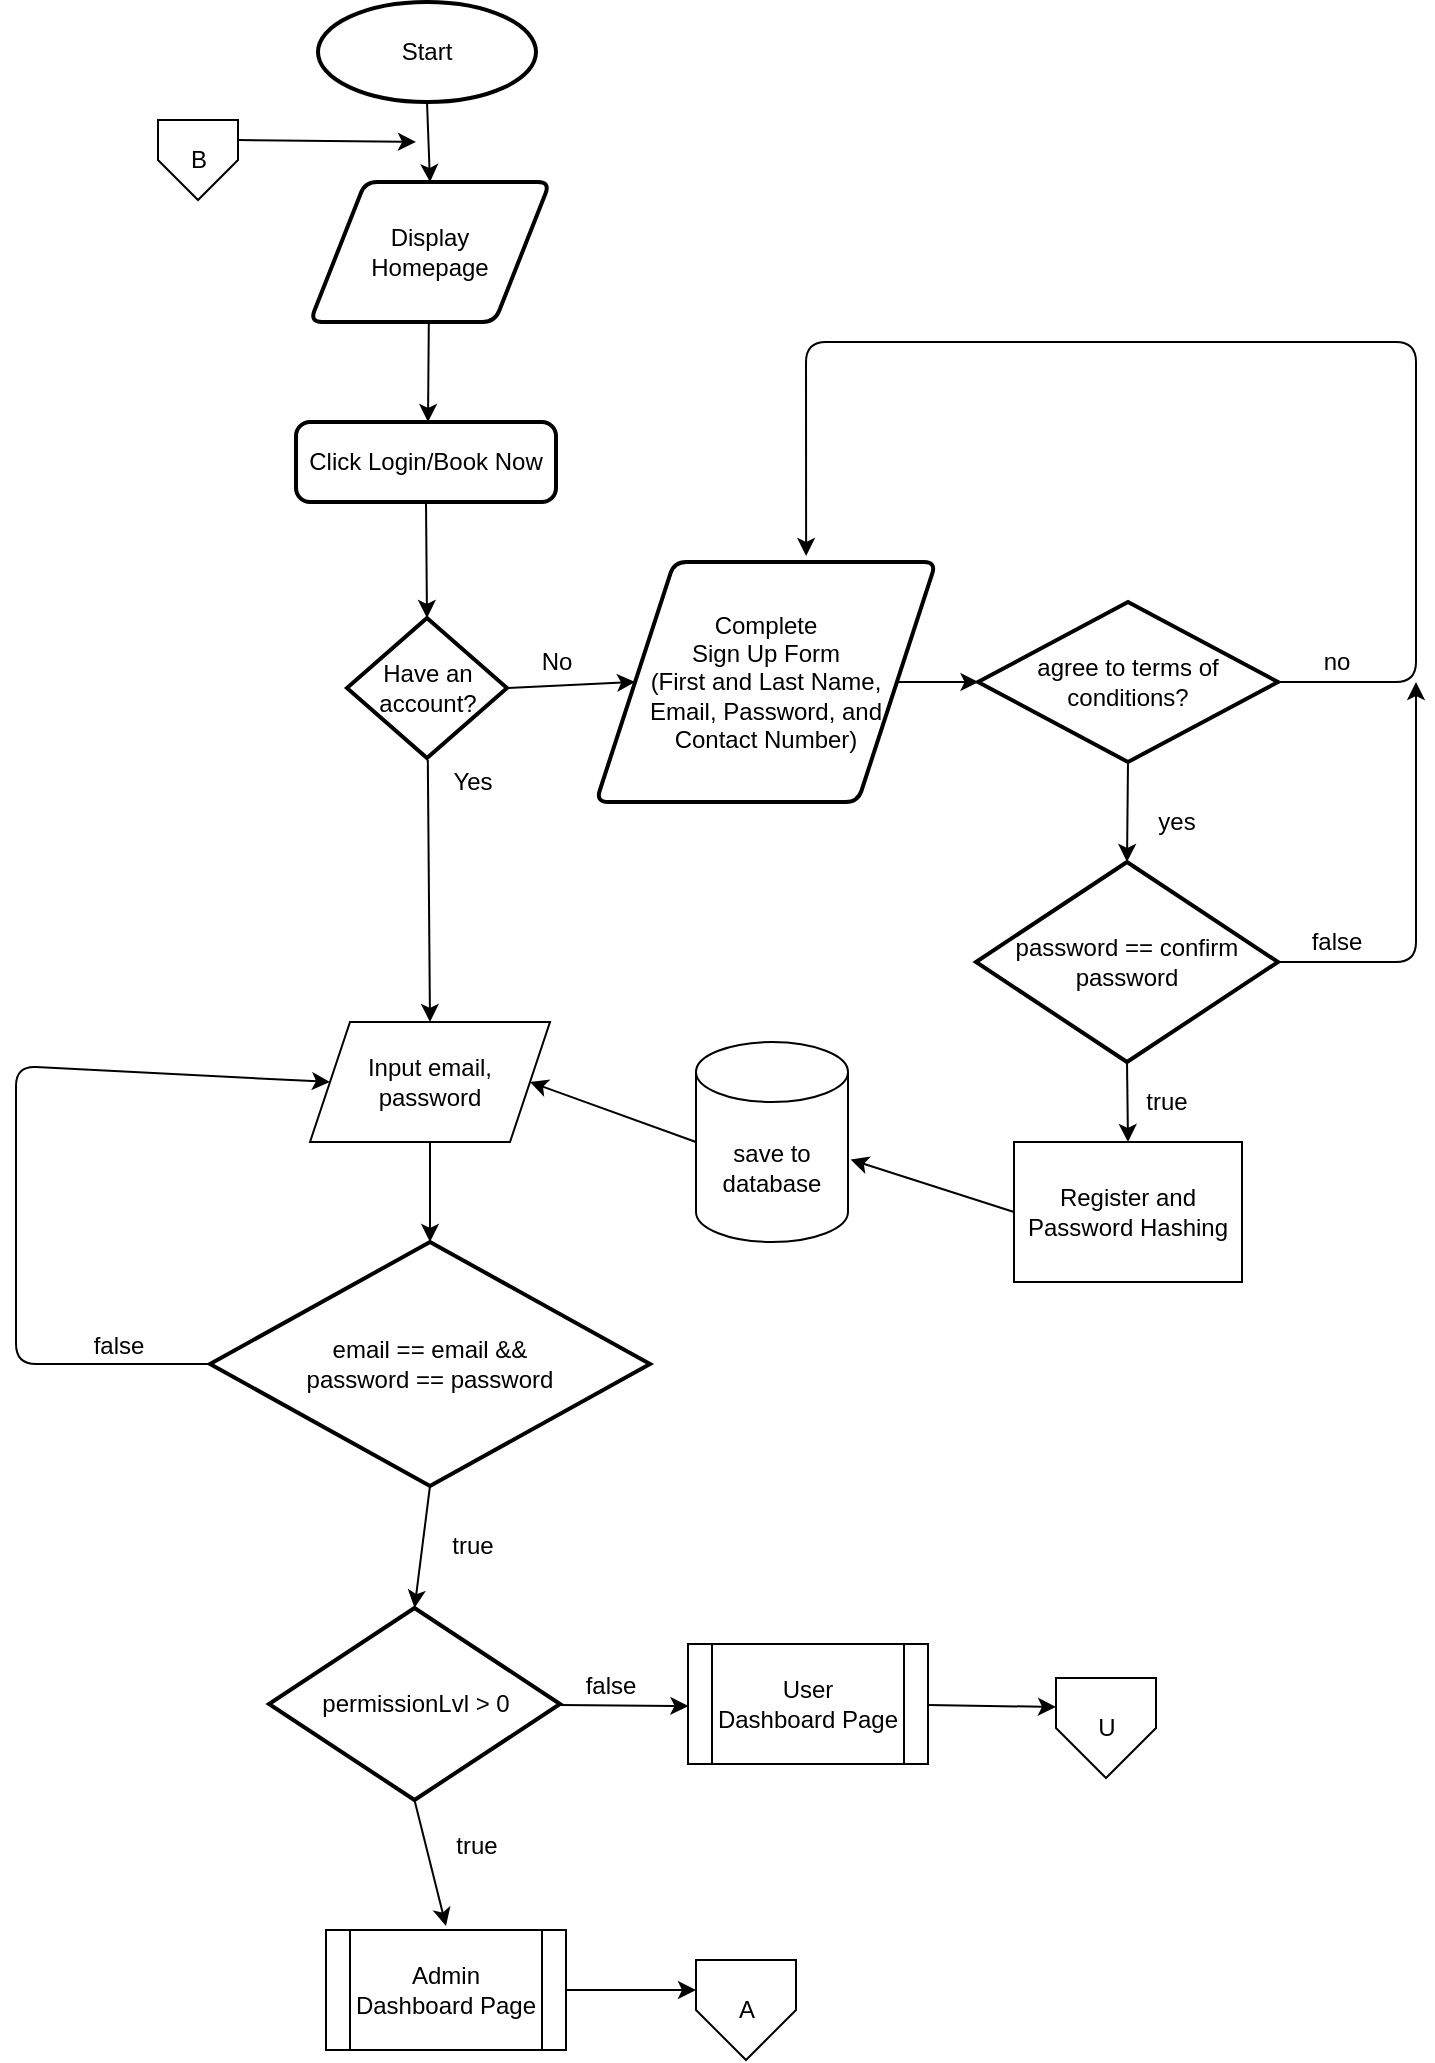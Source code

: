 <mxfile pages="3">
    <diagram id="SfiV4CnlrqohorxfoirV" name="Login and Register">
        <mxGraphModel dx="1444" dy="828" grid="1" gridSize="10" guides="1" tooltips="1" connect="1" arrows="1" fold="1" page="1" pageScale="1" pageWidth="850" pageHeight="1100" math="0" shadow="0">
            <root>
                <mxCell id="0"/>
                <mxCell id="1" parent="0"/>
                <mxCell id="iBtySErlTTQMFbDr3Z2z-1" value="Start" style="strokeWidth=2;html=1;shape=mxgraph.flowchart.start_1;whiteSpace=wrap;" parent="1" vertex="1">
                    <mxGeometry x="241" y="8" width="109" height="50" as="geometry"/>
                </mxCell>
                <mxCell id="iBtySErlTTQMFbDr3Z2z-2" value="Display &lt;br&gt;Homepage" style="shape=parallelogram;html=1;strokeWidth=2;perimeter=parallelogramPerimeter;whiteSpace=wrap;rounded=1;arcSize=12;size=0.23;fontFamily=Helvetica;" parent="1" vertex="1">
                    <mxGeometry x="237" y="98" width="120" height="70" as="geometry"/>
                </mxCell>
                <mxCell id="iBtySErlTTQMFbDr3Z2z-3" value="Click Login/Book Now" style="rounded=1;whiteSpace=wrap;html=1;absoluteArcSize=1;arcSize=14;strokeWidth=2;fontFamily=Helvetica;fontColor=#000000;" parent="1" vertex="1">
                    <mxGeometry x="230" y="218" width="130" height="40" as="geometry"/>
                </mxCell>
                <mxCell id="2" value="" style="edgeStyle=none;html=1;entryX=0.5;entryY=0;entryDx=0;entryDy=0;entryPerimeter=0;exitX=0.5;exitY=1;exitDx=0;exitDy=0;" parent="1" source="iBtySErlTTQMFbDr3Z2z-3" target="iBtySErlTTQMFbDr3Z2z-4" edge="1">
                    <mxGeometry relative="1" as="geometry">
                        <mxPoint x="270" y="298" as="sourcePoint"/>
                    </mxGeometry>
                </mxCell>
                <mxCell id="iBtySErlTTQMFbDr3Z2z-4" value="Have an account?" style="strokeWidth=2;html=1;shape=mxgraph.flowchart.decision;whiteSpace=wrap;fontFamily=Helvetica;fontColor=#000000;" parent="1" vertex="1">
                    <mxGeometry x="255.5" y="316" width="80" height="70" as="geometry"/>
                </mxCell>
                <mxCell id="iBtySErlTTQMFbDr3Z2z-5" value="Complete &lt;br&gt;Sign Up Form&lt;br&gt;(First and Last Name,&lt;br&gt;Email, Password, and&lt;br&gt;Contact Number)" style="shape=parallelogram;html=1;strokeWidth=2;perimeter=parallelogramPerimeter;whiteSpace=wrap;rounded=1;arcSize=12;size=0.23;fontFamily=Helvetica;fontColor=#000000;" parent="1" vertex="1">
                    <mxGeometry x="380" y="288" width="170" height="120" as="geometry"/>
                </mxCell>
                <mxCell id="6" style="edgeStyle=none;html=1;exitX=1;exitY=0.5;exitDx=0;exitDy=0;exitPerimeter=0;entryX=0.618;entryY=-0.025;entryDx=0;entryDy=0;entryPerimeter=0;" parent="1" source="iBtySErlTTQMFbDr3Z2z-7" target="iBtySErlTTQMFbDr3Z2z-5" edge="1">
                    <mxGeometry relative="1" as="geometry">
                        <Array as="points">
                            <mxPoint x="790" y="348"/>
                            <mxPoint x="790" y="178"/>
                            <mxPoint x="485" y="178"/>
                        </Array>
                    </mxGeometry>
                </mxCell>
                <mxCell id="iBtySErlTTQMFbDr3Z2z-7" value="agree to terms of&lt;br&gt;conditions?" style="strokeWidth=2;html=1;shape=mxgraph.flowchart.decision;whiteSpace=wrap;fontFamily=Helvetica;fontColor=#000000;" parent="1" vertex="1">
                    <mxGeometry x="571" y="308" width="150" height="80" as="geometry"/>
                </mxCell>
                <mxCell id="iBtySErlTTQMFbDr3Z2z-10" value="" style="endArrow=classic;html=1;rounded=0;fontFamily=Helvetica;fontColor=#000000;entryX=0.5;entryY=0;entryDx=0;entryDy=0;exitX=0.5;exitY=1;exitDx=0;exitDy=0;exitPerimeter=0;" parent="1" source="iBtySErlTTQMFbDr3Z2z-1" target="iBtySErlTTQMFbDr3Z2z-2" edge="1">
                    <mxGeometry width="50" height="50" relative="1" as="geometry">
                        <mxPoint x="297" y="68" as="sourcePoint"/>
                        <mxPoint x="296.41" y="108" as="targetPoint"/>
                    </mxGeometry>
                </mxCell>
                <mxCell id="iBtySErlTTQMFbDr3Z2z-11" value="" style="endArrow=classic;html=1;rounded=0;fontFamily=Helvetica;fontColor=#000000;" parent="1" edge="1">
                    <mxGeometry width="50" height="50" relative="1" as="geometry">
                        <mxPoint x="296.41" y="168" as="sourcePoint"/>
                        <mxPoint x="296" y="218" as="targetPoint"/>
                    </mxGeometry>
                </mxCell>
                <mxCell id="iBtySErlTTQMFbDr3Z2z-14" value="" style="endArrow=classic;html=1;rounded=0;fontFamily=Helvetica;fontColor=#000000;entryX=0;entryY=0.5;entryDx=0;entryDy=0;" parent="1" target="iBtySErlTTQMFbDr3Z2z-5" edge="1">
                    <mxGeometry width="50" height="50" relative="1" as="geometry">
                        <mxPoint x="336" y="351" as="sourcePoint"/>
                        <mxPoint x="386" y="351" as="targetPoint"/>
                    </mxGeometry>
                </mxCell>
                <mxCell id="iBtySErlTTQMFbDr3Z2z-15" value="" style="endArrow=classic;html=1;rounded=0;fontFamily=Helvetica;fontColor=#000000;entryX=0;entryY=0.5;entryDx=0;entryDy=0;exitX=1;exitY=0.5;exitDx=0;exitDy=0;" parent="1" source="iBtySErlTTQMFbDr3Z2z-5" edge="1">
                    <mxGeometry width="50" height="50" relative="1" as="geometry">
                        <mxPoint x="540" y="348" as="sourcePoint"/>
                        <mxPoint x="571.25" y="348" as="targetPoint"/>
                    </mxGeometry>
                </mxCell>
                <mxCell id="iBtySErlTTQMFbDr3Z2z-17" value="Register and Password Hashing" style="rounded=0;whiteSpace=wrap;html=1;fontFamily=Helvetica;fontColor=#000000;" parent="1" vertex="1">
                    <mxGeometry x="589" y="578" width="114" height="70" as="geometry"/>
                </mxCell>
                <mxCell id="iBtySErlTTQMFbDr3Z2z-18" value="" style="endArrow=classic;html=1;rounded=0;fontFamily=Helvetica;fontColor=#000000;entryX=1.017;entryY=0.588;entryDx=0;entryDy=0;exitX=0;exitY=0.5;exitDx=0;exitDy=0;entryPerimeter=0;" parent="1" target="GvVqPZRoaV-oQDAs33Vj-12" edge="1">
                    <mxGeometry width="50" height="50" relative="1" as="geometry">
                        <mxPoint x="589" y="613" as="sourcePoint"/>
                        <mxPoint x="457" y="520" as="targetPoint"/>
                    </mxGeometry>
                </mxCell>
                <mxCell id="iBtySErlTTQMFbDr3Z2z-19" value="" style="endArrow=classic;html=1;rounded=0;fontFamily=Helvetica;fontColor=#000000;entryX=0.5;entryY=0;entryDx=0;entryDy=0;" parent="1" target="iBtySErlTTQMFbDr3Z2z-20" edge="1">
                    <mxGeometry width="50" height="50" relative="1" as="geometry">
                        <mxPoint x="295.91" y="387" as="sourcePoint"/>
                        <mxPoint x="296" y="428" as="targetPoint"/>
                    </mxGeometry>
                </mxCell>
                <mxCell id="iBtySErlTTQMFbDr3Z2z-20" value="Input email,&lt;br&gt;password" style="shape=parallelogram;perimeter=parallelogramPerimeter;whiteSpace=wrap;html=1;fixedSize=1;fontFamily=Helvetica;fontColor=#000000;" parent="1" vertex="1">
                    <mxGeometry x="237" y="518" width="120" height="60" as="geometry"/>
                </mxCell>
                <mxCell id="peQMiTS521xHTIxMtUgg-1" value="permissionLvl &amp;gt; 0" style="strokeWidth=2;html=1;shape=mxgraph.flowchart.decision;whiteSpace=wrap;" parent="1" vertex="1">
                    <mxGeometry x="216.5" y="811" width="145.5" height="96" as="geometry"/>
                </mxCell>
                <mxCell id="peQMiTS521xHTIxMtUgg-3" value="" style="endArrow=classic;html=1;rounded=0;exitX=0.5;exitY=1;exitDx=0;exitDy=0;entryX=0.5;entryY=0;entryDx=0;entryDy=0;entryPerimeter=0;" parent="1" source="iBtySErlTTQMFbDr3Z2z-20" target="GvVqPZRoaV-oQDAs33Vj-20" edge="1">
                    <mxGeometry width="50" height="50" relative="1" as="geometry">
                        <mxPoint x="273" y="558" as="sourcePoint"/>
                        <mxPoint x="297" y="632" as="targetPoint"/>
                    </mxGeometry>
                </mxCell>
                <mxCell id="peQMiTS521xHTIxMtUgg-4" value="" style="endArrow=classic;html=1;rounded=0;" parent="1" source="peQMiTS521xHTIxMtUgg-1" edge="1">
                    <mxGeometry width="50" height="50" relative="1" as="geometry">
                        <mxPoint x="355.5" y="910" as="sourcePoint"/>
                        <mxPoint x="426.211" y="860" as="targetPoint"/>
                    </mxGeometry>
                </mxCell>
                <mxCell id="peQMiTS521xHTIxMtUgg-5" value="User &lt;br&gt;Dashboard Page" style="shape=process;whiteSpace=wrap;html=1;backgroundOutline=1;" parent="1" vertex="1">
                    <mxGeometry x="426" y="829" width="120" height="60" as="geometry"/>
                </mxCell>
                <mxCell id="peQMiTS521xHTIxMtUgg-6" value="" style="endArrow=classic;html=1;rounded=0;exitX=1;exitY=0.5;exitDx=0;exitDy=0;" parent="1" edge="1">
                    <mxGeometry width="50" height="50" relative="1" as="geometry">
                        <mxPoint x="546" y="859.5" as="sourcePoint"/>
                        <mxPoint x="610" y="860.5" as="targetPoint"/>
                    </mxGeometry>
                </mxCell>
                <mxCell id="peQMiTS521xHTIxMtUgg-7" value="" style="endArrow=classic;html=1;rounded=0;exitX=0.5;exitY=1;exitDx=0;exitDy=0;exitPerimeter=0;" parent="1" source="peQMiTS521xHTIxMtUgg-1" edge="1">
                    <mxGeometry width="50" height="50" relative="1" as="geometry">
                        <mxPoint x="305" y="910" as="sourcePoint"/>
                        <mxPoint x="305" y="970" as="targetPoint"/>
                    </mxGeometry>
                </mxCell>
                <mxCell id="peQMiTS521xHTIxMtUgg-9" value="Admin Dashboard Page" style="shape=process;whiteSpace=wrap;html=1;backgroundOutline=1;" parent="1" vertex="1">
                    <mxGeometry x="245" y="972" width="120" height="60" as="geometry"/>
                </mxCell>
                <object label="U" placeholders="1" id="peQMiTS521xHTIxMtUgg-10">
                    <mxCell style="verticalLabelPosition=middle;verticalAlign=middle;html=1;shape=offPageConnector;rounded=0;size=0.5;gradientColor=none;fillColor=default;labelPosition=center;align=center;" parent="1" vertex="1">
                        <mxGeometry x="610" y="846" width="50" height="50" as="geometry"/>
                    </mxCell>
                </object>
                <mxCell id="W330FHJ1OMJ28xy_m56K-1" value="" style="endArrow=classic;html=1;rounded=0;exitX=1;exitY=0.5;exitDx=0;exitDy=0;" parent="1" source="peQMiTS521xHTIxMtUgg-9" edge="1">
                    <mxGeometry width="50" height="50" relative="1" as="geometry">
                        <mxPoint x="360" y="1020" as="sourcePoint"/>
                        <mxPoint x="430" y="1002" as="targetPoint"/>
                    </mxGeometry>
                </mxCell>
                <mxCell id="W330FHJ1OMJ28xy_m56K-2" value="A" style="verticalLabelPosition=middle;verticalAlign=middle;html=1;shape=offPageConnector;rounded=0;size=0.5;fillColor=default;gradientColor=none;labelPosition=center;align=center;" parent="1" vertex="1">
                    <mxGeometry x="430" y="987" width="50" height="50" as="geometry"/>
                </mxCell>
                <mxCell id="hVSDIWZbo1fkvC-3VpEG-1" value="No" style="text;html=1;align=center;verticalAlign=middle;resizable=0;points=[];autosize=1;strokeColor=none;fillColor=none;" parent="1" vertex="1">
                    <mxGeometry x="340" y="323" width="40" height="30" as="geometry"/>
                </mxCell>
                <mxCell id="hVSDIWZbo1fkvC-3VpEG-2" value="Yes" style="text;html=1;align=center;verticalAlign=middle;resizable=0;points=[];autosize=1;strokeColor=none;fillColor=none;" parent="1" vertex="1">
                    <mxGeometry x="298" y="383" width="40" height="30" as="geometry"/>
                </mxCell>
                <mxCell id="hVSDIWZbo1fkvC-3VpEG-3" value="false" style="text;html=1;align=center;verticalAlign=middle;resizable=0;points=[];autosize=1;strokeColor=none;fillColor=none;" parent="1" vertex="1">
                    <mxGeometry x="367" y="840" width="40" height="20" as="geometry"/>
                </mxCell>
                <mxCell id="hVSDIWZbo1fkvC-3VpEG-4" value="true" style="text;html=1;align=center;verticalAlign=middle;resizable=0;points=[];autosize=1;strokeColor=none;fillColor=none;" parent="1" vertex="1">
                    <mxGeometry x="300" y="920" width="40" height="20" as="geometry"/>
                </mxCell>
                <mxCell id="FQ2Pf2vekcnxrRW5ba-h-1" value="B" style="verticalLabelPosition=middle;verticalAlign=middle;html=1;shape=offPageConnector;rounded=0;size=0.5;labelPosition=center;align=center;" parent="1" vertex="1">
                    <mxGeometry x="161" y="67" width="40" height="40" as="geometry"/>
                </mxCell>
                <mxCell id="FQ2Pf2vekcnxrRW5ba-h-2" value="" style="endArrow=classic;html=1;rounded=0;exitX=1;exitY=0.25;exitDx=0;exitDy=0;" parent="1" source="FQ2Pf2vekcnxrRW5ba-h-1" edge="1">
                    <mxGeometry width="50" height="50" relative="1" as="geometry">
                        <mxPoint x="210" y="118" as="sourcePoint"/>
                        <mxPoint x="290" y="78" as="targetPoint"/>
                    </mxGeometry>
                </mxCell>
                <mxCell id="3" value="yes" style="text;html=1;align=center;verticalAlign=middle;resizable=0;points=[];autosize=1;strokeColor=none;fillColor=none;" parent="1" vertex="1">
                    <mxGeometry x="655" y="408" width="30" height="20" as="geometry"/>
                </mxCell>
                <mxCell id="4" value="no" style="text;html=1;align=center;verticalAlign=middle;resizable=0;points=[];autosize=1;strokeColor=none;fillColor=none;" parent="1" vertex="1">
                    <mxGeometry x="735" y="328" width="30" height="20" as="geometry"/>
                </mxCell>
                <mxCell id="8" value="password == confirm password" style="strokeWidth=2;html=1;shape=mxgraph.flowchart.decision;whiteSpace=wrap;fontFamily=Helvetica;fontColor=#000000;" parent="1" vertex="1">
                    <mxGeometry x="570" y="438" width="151" height="100" as="geometry"/>
                </mxCell>
                <mxCell id="10" value="" style="edgeStyle=none;html=1;entryX=0.5;entryY=0;entryDx=0;entryDy=0;entryPerimeter=0;exitX=0.5;exitY=1;exitDx=0;exitDy=0;exitPerimeter=0;" parent="1" source="iBtySErlTTQMFbDr3Z2z-7" target="8" edge="1">
                    <mxGeometry relative="1" as="geometry">
                        <mxPoint x="720" y="383" as="sourcePoint"/>
                        <mxPoint x="720.5" y="441" as="targetPoint"/>
                    </mxGeometry>
                </mxCell>
                <mxCell id="11" value="" style="edgeStyle=none;html=1;exitX=1;exitY=0.5;exitDx=0;exitDy=0;exitPerimeter=0;" parent="1" source="8" edge="1">
                    <mxGeometry relative="1" as="geometry">
                        <mxPoint x="789" y="459" as="sourcePoint"/>
                        <mxPoint x="790" y="348" as="targetPoint"/>
                        <Array as="points">
                            <mxPoint x="790" y="488"/>
                        </Array>
                    </mxGeometry>
                </mxCell>
                <mxCell id="12" value="false" style="text;html=1;align=center;verticalAlign=middle;resizable=0;points=[];autosize=1;strokeColor=none;fillColor=none;" parent="1" vertex="1">
                    <mxGeometry x="730" y="468" width="40" height="20" as="geometry"/>
                </mxCell>
                <mxCell id="GvVqPZRoaV-oQDAs33Vj-12" value="save to&lt;br&gt;database" style="shape=cylinder3;whiteSpace=wrap;html=1;boundedLbl=1;backgroundOutline=1;size=15;" parent="1" vertex="1">
                    <mxGeometry x="430" y="528" width="76" height="100" as="geometry"/>
                </mxCell>
                <mxCell id="GvVqPZRoaV-oQDAs33Vj-15" value="" style="endArrow=classic;html=1;rounded=0;fontFamily=Helvetica;fontColor=#000000;entryX=1;entryY=0.5;entryDx=0;entryDy=0;exitX=0;exitY=0.5;exitDx=0;exitDy=0;exitPerimeter=0;" parent="1" source="GvVqPZRoaV-oQDAs33Vj-12" target="iBtySErlTTQMFbDr3Z2z-20" edge="1">
                    <mxGeometry width="50" height="50" relative="1" as="geometry">
                        <mxPoint x="433" y="598" as="sourcePoint"/>
                        <mxPoint x="350" y="598" as="targetPoint"/>
                    </mxGeometry>
                </mxCell>
                <mxCell id="GvVqPZRoaV-oQDAs33Vj-17" value="" style="endArrow=classic;html=1;rounded=0;fontFamily=Helvetica;fontColor=#000000;entryX=0.5;entryY=0;entryDx=0;entryDy=0;exitX=0.5;exitY=1;exitDx=0;exitDy=0;exitPerimeter=0;" parent="1" source="8" edge="1">
                    <mxGeometry width="50" height="50" relative="1" as="geometry">
                        <mxPoint x="790.85" y="578" as="sourcePoint"/>
                        <mxPoint x="646" y="578" as="targetPoint"/>
                    </mxGeometry>
                </mxCell>
                <mxCell id="GvVqPZRoaV-oQDAs33Vj-19" value="true" style="text;html=1;align=center;verticalAlign=middle;resizable=0;points=[];autosize=1;strokeColor=none;fillColor=none;" parent="1" vertex="1">
                    <mxGeometry x="645" y="548" width="40" height="20" as="geometry"/>
                </mxCell>
                <mxCell id="GvVqPZRoaV-oQDAs33Vj-22" style="edgeStyle=none;html=1;exitX=0;exitY=0.5;exitDx=0;exitDy=0;exitPerimeter=0;entryX=0;entryY=0.5;entryDx=0;entryDy=0;" parent="1" source="GvVqPZRoaV-oQDAs33Vj-20" target="iBtySErlTTQMFbDr3Z2z-20" edge="1">
                    <mxGeometry relative="1" as="geometry">
                        <Array as="points">
                            <mxPoint x="90" y="689"/>
                            <mxPoint x="90" y="540"/>
                        </Array>
                    </mxGeometry>
                </mxCell>
                <mxCell id="GvVqPZRoaV-oQDAs33Vj-23" style="edgeStyle=none;html=1;exitX=0.5;exitY=1;exitDx=0;exitDy=0;exitPerimeter=0;entryX=0.5;entryY=0;entryDx=0;entryDy=0;entryPerimeter=0;" parent="1" source="GvVqPZRoaV-oQDAs33Vj-20" target="peQMiTS521xHTIxMtUgg-1" edge="1">
                    <mxGeometry relative="1" as="geometry"/>
                </mxCell>
                <mxCell id="GvVqPZRoaV-oQDAs33Vj-20" value="email == email &amp;amp;&amp;amp;&lt;br&gt;password == password" style="strokeWidth=2;html=1;shape=mxgraph.flowchart.decision;whiteSpace=wrap;" parent="1" vertex="1">
                    <mxGeometry x="187" y="628" width="220" height="122" as="geometry"/>
                </mxCell>
                <mxCell id="GvVqPZRoaV-oQDAs33Vj-24" value="true" style="text;html=1;align=center;verticalAlign=middle;resizable=0;points=[];autosize=1;strokeColor=none;fillColor=none;" parent="1" vertex="1">
                    <mxGeometry x="298" y="770" width="40" height="20" as="geometry"/>
                </mxCell>
                <mxCell id="GvVqPZRoaV-oQDAs33Vj-25" value="false" style="text;html=1;align=center;verticalAlign=middle;resizable=0;points=[];autosize=1;strokeColor=none;fillColor=none;" parent="1" vertex="1">
                    <mxGeometry x="121" y="670" width="40" height="20" as="geometry"/>
                </mxCell>
            </root>
        </mxGraphModel>
    </diagram>
    <diagram id="PATOt2NpalWjL8sxbQlI" name="Admin Dashboard Page">
        <mxGraphModel dx="1444" dy="828" grid="1" gridSize="10" guides="1" tooltips="1" connect="1" arrows="1" fold="1" page="1" pageScale="1" pageWidth="850" pageHeight="1100" math="0" shadow="0">
            <root>
                <mxCell id="0"/>
                <mxCell id="1" parent="0"/>
                <mxCell id="jpLYMqorTwj3Xo9QXSz4-1" value="A" style="verticalLabelPosition=middle;verticalAlign=middle;html=1;shape=offPageConnector;rounded=0;size=0.5;fillColor=default;gradientColor=none;labelPosition=center;align=center;" parent="1" vertex="1">
                    <mxGeometry x="370" width="60" height="60" as="geometry"/>
                </mxCell>
                <mxCell id="jpLYMqorTwj3Xo9QXSz4-2" value="" style="endArrow=classic;html=1;rounded=0;exitX=0.5;exitY=1;exitDx=0;exitDy=0;" parent="1" source="jpLYMqorTwj3Xo9QXSz4-1" edge="1">
                    <mxGeometry width="50" height="50" relative="1" as="geometry">
                        <mxPoint x="380" y="110" as="sourcePoint"/>
                        <mxPoint x="400" y="110" as="targetPoint"/>
                    </mxGeometry>
                </mxCell>
                <mxCell id="jpLYMqorTwj3Xo9QXSz4-3" value="Pending&lt;br&gt;Request" style="strokeWidth=2;html=1;shape=mxgraph.flowchart.decision;whiteSpace=wrap;fillColor=default;gradientColor=none;" parent="1" vertex="1">
                    <mxGeometry x="350" y="350" width="100" height="100" as="geometry"/>
                </mxCell>
                <mxCell id="jpLYMqorTwj3Xo9QXSz4-4" value="Past Records" style="strokeWidth=2;html=1;shape=mxgraph.flowchart.decision;whiteSpace=wrap;fillColor=default;gradientColor=none;" parent="1" vertex="1">
                    <mxGeometry x="350" y="490" width="100" height="100" as="geometry"/>
                </mxCell>
                <mxCell id="jpLYMqorTwj3Xo9QXSz4-5" value="Employees" style="strokeWidth=2;html=1;shape=mxgraph.flowchart.decision;whiteSpace=wrap;fillColor=default;gradientColor=none;" parent="1" vertex="1">
                    <mxGeometry x="350" y="650" width="100" height="100" as="geometry"/>
                </mxCell>
                <mxCell id="dMYHdSrpRIsKpAmckTXs-6" style="edgeStyle=orthogonalEdgeStyle;rounded=0;orthogonalLoop=1;jettySize=auto;html=1;exitX=1;exitY=0.5;exitDx=0;exitDy=0;exitPerimeter=0;" parent="1" source="jpLYMqorTwj3Xo9QXSz4-6" edge="1">
                    <mxGeometry relative="1" as="geometry">
                        <mxPoint x="530" y="850" as="targetPoint"/>
                    </mxGeometry>
                </mxCell>
                <mxCell id="jpLYMqorTwj3Xo9QXSz4-6" value="Account Settings" style="strokeWidth=2;html=1;shape=mxgraph.flowchart.decision;whiteSpace=wrap;fillColor=default;gradientColor=none;" parent="1" vertex="1">
                    <mxGeometry x="350" y="800" width="100" height="100" as="geometry"/>
                </mxCell>
                <mxCell id="KcViXn8pI62xRuZ0YtoB-1" value="" style="endArrow=classic;html=1;rounded=0;entryX=0.5;entryY=0;entryDx=0;entryDy=0;entryPerimeter=0;exitX=0.5;exitY=1;exitDx=0;exitDy=0;exitPerimeter=0;" parent="1" source="jpLYMqorTwj3Xo9QXSz4-4" target="jpLYMqorTwj3Xo9QXSz4-5" edge="1">
                    <mxGeometry width="50" height="50" relative="1" as="geometry">
                        <mxPoint x="400" y="600" as="sourcePoint"/>
                        <mxPoint x="450" y="550" as="targetPoint"/>
                    </mxGeometry>
                </mxCell>
                <mxCell id="KcViXn8pI62xRuZ0YtoB-2" value="" style="endArrow=classic;html=1;rounded=0;" parent="1" target="jpLYMqorTwj3Xo9QXSz4-4" edge="1">
                    <mxGeometry width="50" height="50" relative="1" as="geometry">
                        <mxPoint x="400" y="450" as="sourcePoint"/>
                        <mxPoint x="400" y="490" as="targetPoint"/>
                    </mxGeometry>
                </mxCell>
                <mxCell id="KcViXn8pI62xRuZ0YtoB-3" value="" style="endArrow=classic;html=1;rounded=0;entryX=0.5;entryY=0;entryDx=0;entryDy=0;entryPerimeter=0;exitX=0.5;exitY=1;exitDx=0;exitDy=0;exitPerimeter=0;" parent="1" source="jpLYMqorTwj3Xo9QXSz4-5" edge="1">
                    <mxGeometry width="50" height="50" relative="1" as="geometry">
                        <mxPoint x="400" y="744" as="sourcePoint"/>
                        <mxPoint x="400" y="804" as="targetPoint"/>
                    </mxGeometry>
                </mxCell>
                <mxCell id="dMYHdSrpRIsKpAmckTXs-1" value="B" style="verticalLabelPosition=middle;verticalAlign=middle;html=1;shape=offPageConnector;rounded=0;size=0.5;labelPosition=center;align=center;" parent="1" vertex="1">
                    <mxGeometry x="532" y="940" width="40" height="40" as="geometry"/>
                </mxCell>
                <mxCell id="dMYHdSrpRIsKpAmckTXs-3" value="" style="endArrow=classic;html=1;rounded=0;entryX=0;entryY=0.5;entryDx=0;entryDy=0;exitX=1;exitY=0.5;exitDx=0;exitDy=0;" parent="1" target="dMYHdSrpRIsKpAmckTXs-1" edge="1">
                    <mxGeometry width="50" height="50" relative="1" as="geometry">
                        <mxPoint x="460" y="960" as="sourcePoint"/>
                        <mxPoint x="520" y="930" as="targetPoint"/>
                    </mxGeometry>
                </mxCell>
                <mxCell id="dMYHdSrpRIsKpAmckTXs-4" value="" style="endArrow=classic;html=1;rounded=0;" parent="1" edge="1">
                    <mxGeometry width="50" height="50" relative="1" as="geometry">
                        <mxPoint x="400" y="900" as="sourcePoint"/>
                        <mxPoint x="400" y="930" as="targetPoint"/>
                    </mxGeometry>
                </mxCell>
                <mxCell id="dMYHdSrpRIsKpAmckTXs-9" value="Log out" style="rounded=0;whiteSpace=wrap;html=1;" parent="1" vertex="1">
                    <mxGeometry x="340" y="930" width="120" height="60" as="geometry"/>
                </mxCell>
                <mxCell id="dMYHdSrpRIsKpAmckTXs-12" style="edgeStyle=orthogonalEdgeStyle;rounded=0;orthogonalLoop=1;jettySize=auto;html=1;exitX=1;exitY=0.5;exitDx=0;exitDy=0;" parent="1" source="dMYHdSrpRIsKpAmckTXs-10" edge="1">
                    <mxGeometry relative="1" as="geometry">
                        <mxPoint x="680" y="850" as="targetPoint"/>
                    </mxGeometry>
                </mxCell>
                <mxCell id="dMYHdSrpRIsKpAmckTXs-10" value="Account setting Page" style="verticalLabelPosition=middle;verticalAlign=middle;html=1;shape=process;whiteSpace=wrap;rounded=1;size=0.14;arcSize=6;labelPosition=center;align=center;" parent="1" vertex="1">
                    <mxGeometry x="530" y="820" width="100" height="60" as="geometry"/>
                </mxCell>
                <mxCell id="dMYHdSrpRIsKpAmckTXs-13" value="D" style="verticalLabelPosition=middle;verticalAlign=middle;html=1;shape=offPageConnector;rounded=0;size=0.5;labelPosition=center;align=center;" parent="1" vertex="1">
                    <mxGeometry x="680" y="835" width="40" height="40" as="geometry"/>
                </mxCell>
                <mxCell id="dMYHdSrpRIsKpAmckTXs-14" style="edgeStyle=orthogonalEdgeStyle;rounded=0;orthogonalLoop=1;jettySize=auto;html=1;exitX=1;exitY=0.5;exitDx=0;exitDy=0;exitPerimeter=0;" parent="1" edge="1">
                    <mxGeometry relative="1" as="geometry">
                        <mxPoint x="450" y="700" as="sourcePoint"/>
                        <mxPoint x="530" y="700" as="targetPoint"/>
                    </mxGeometry>
                </mxCell>
                <mxCell id="dMYHdSrpRIsKpAmckTXs-15" value="Employee&lt;br&gt;Page" style="verticalLabelPosition=middle;verticalAlign=middle;html=1;shape=process;whiteSpace=wrap;rounded=1;size=0.14;arcSize=6;labelPosition=center;align=center;" parent="1" vertex="1">
                    <mxGeometry x="530" y="671" width="100" height="60" as="geometry"/>
                </mxCell>
                <mxCell id="dMYHdSrpRIsKpAmckTXs-16" style="edgeStyle=orthogonalEdgeStyle;rounded=0;orthogonalLoop=1;jettySize=auto;html=1;exitX=1;exitY=0.5;exitDx=0;exitDy=0;" parent="1" edge="1">
                    <mxGeometry relative="1" as="geometry">
                        <mxPoint x="628" y="700" as="sourcePoint"/>
                        <mxPoint x="678" y="700" as="targetPoint"/>
                        <Array as="points">
                            <mxPoint x="659" y="700"/>
                            <mxPoint x="659" y="700"/>
                        </Array>
                    </mxGeometry>
                </mxCell>
                <mxCell id="dMYHdSrpRIsKpAmckTXs-17" value="E" style="verticalLabelPosition=middle;verticalAlign=middle;html=1;shape=offPageConnector;rounded=0;size=0.5;labelPosition=center;align=center;" parent="1" vertex="1">
                    <mxGeometry x="677" y="686" width="40" height="40" as="geometry"/>
                </mxCell>
                <mxCell id="IVhjDoEbGitOr0xGiq_j-1" style="edgeStyle=orthogonalEdgeStyle;rounded=0;orthogonalLoop=1;jettySize=auto;html=1;exitX=1;exitY=0.5;exitDx=0;exitDy=0;exitPerimeter=0;" parent="1" edge="1">
                    <mxGeometry relative="1" as="geometry">
                        <mxPoint x="448" y="540" as="sourcePoint"/>
                        <mxPoint x="528" y="540" as="targetPoint"/>
                    </mxGeometry>
                </mxCell>
                <mxCell id="IVhjDoEbGitOr0xGiq_j-2" value="" style="endArrow=classic;html=1;rounded=0;exitX=1;exitY=0.5;exitDx=0;exitDy=0;exitPerimeter=0;" parent="1" source="jpLYMqorTwj3Xo9QXSz4-3" edge="1">
                    <mxGeometry width="50" height="50" relative="1" as="geometry">
                        <mxPoint x="460" y="430" as="sourcePoint"/>
                        <mxPoint x="530" y="400" as="targetPoint"/>
                    </mxGeometry>
                </mxCell>
                <mxCell id="IVhjDoEbGitOr0xGiq_j-12" style="edgeStyle=orthogonalEdgeStyle;rounded=0;orthogonalLoop=1;jettySize=auto;html=1;exitX=1;exitY=0.5;exitDx=0;exitDy=0;entryX=0;entryY=0.5;entryDx=0;entryDy=0;" parent="1" source="IVhjDoEbGitOr0xGiq_j-3" target="IVhjDoEbGitOr0xGiq_j-11" edge="1">
                    <mxGeometry relative="1" as="geometry"/>
                </mxCell>
                <mxCell id="IVhjDoEbGitOr0xGiq_j-3" value="Pending Request&lt;br&gt;Page" style="verticalLabelPosition=middle;verticalAlign=middle;html=1;shape=process;whiteSpace=wrap;rounded=1;size=0.14;arcSize=6;labelPosition=center;align=center;" parent="1" vertex="1">
                    <mxGeometry x="532" y="370" width="100" height="60" as="geometry"/>
                </mxCell>
                <mxCell id="IVhjDoEbGitOr0xGiq_j-7" style="edgeStyle=orthogonalEdgeStyle;rounded=0;orthogonalLoop=1;jettySize=auto;html=1;exitX=1;exitY=0.5;exitDx=0;exitDy=0;entryX=0;entryY=0.5;entryDx=0;entryDy=0;" parent="1" source="IVhjDoEbGitOr0xGiq_j-4" target="oHv-e_S0JWtIkmuoZP9c-7" edge="1">
                    <mxGeometry relative="1" as="geometry">
                        <mxPoint x="683" y="539.5" as="targetPoint"/>
                    </mxGeometry>
                </mxCell>
                <mxCell id="IVhjDoEbGitOr0xGiq_j-4" value="Display Record&lt;br&gt;Page" style="shape=parallelogram;html=1;strokeWidth=2;perimeter=parallelogramPerimeter;whiteSpace=wrap;rounded=1;arcSize=12;size=0.23;" parent="1" vertex="1">
                    <mxGeometry x="520" y="510" width="120" height="60" as="geometry"/>
                </mxCell>
                <mxCell id="IVhjDoEbGitOr0xGiq_j-10" style="edgeStyle=orthogonalEdgeStyle;rounded=0;orthogonalLoop=1;jettySize=auto;html=1;" parent="1" source="IVhjDoEbGitOr0xGiq_j-8" edge="1">
                    <mxGeometry relative="1" as="geometry">
                        <mxPoint x="400" y="75" as="targetPoint"/>
                    </mxGeometry>
                </mxCell>
                <mxCell id="IVhjDoEbGitOr0xGiq_j-8" value="1" style="ellipse;whiteSpace=wrap;html=1;aspect=fixed;" parent="1" vertex="1">
                    <mxGeometry x="310" y="60" width="30" height="30" as="geometry"/>
                </mxCell>
                <mxCell id="IVhjDoEbGitOr0xGiq_j-11" value="F" style="verticalLabelPosition=middle;verticalAlign=middle;html=1;shape=offPageConnector;rounded=0;size=0.5;labelPosition=center;align=center;" parent="1" vertex="1">
                    <mxGeometry x="676" y="380" width="40" height="40" as="geometry"/>
                </mxCell>
                <mxCell id="Aeo01UrhDbObiTjcWNry-3" style="edgeStyle=none;html=1;exitX=0.5;exitY=1;exitDx=0;exitDy=0;entryX=0.5;entryY=0;entryDx=0;entryDy=0;entryPerimeter=0;" parent="1" source="Aeo01UrhDbObiTjcWNry-1" target="Aeo01UrhDbObiTjcWNry-2" edge="1">
                    <mxGeometry relative="1" as="geometry"/>
                </mxCell>
                <mxCell id="Aeo01UrhDbObiTjcWNry-1" value="Display &lt;br&gt;Dashboard Page" style="shape=parallelogram;html=1;strokeWidth=2;perimeter=parallelogramPerimeter;whiteSpace=wrap;rounded=1;arcSize=12;size=0.23;" parent="1" vertex="1">
                    <mxGeometry x="320" y="110" width="150" height="60" as="geometry"/>
                </mxCell>
                <mxCell id="Aeo01UrhDbObiTjcWNry-4" style="edgeStyle=none;html=1;exitX=0.5;exitY=1;exitDx=0;exitDy=0;exitPerimeter=0;entryX=0.5;entryY=0;entryDx=0;entryDy=0;entryPerimeter=0;" parent="1" source="Aeo01UrhDbObiTjcWNry-2" target="jpLYMqorTwj3Xo9QXSz4-3" edge="1">
                    <mxGeometry relative="1" as="geometry"/>
                </mxCell>
                <mxCell id="oHv-e_S0JWtIkmuoZP9c-6" style="edgeStyle=none;html=1;exitX=1;exitY=0.5;exitDx=0;exitDy=0;exitPerimeter=0;entryX=0;entryY=0.5;entryDx=0;entryDy=0;" parent="1" source="Aeo01UrhDbObiTjcWNry-2" target="oHv-e_S0JWtIkmuoZP9c-5" edge="1">
                    <mxGeometry relative="1" as="geometry"/>
                </mxCell>
                <mxCell id="Aeo01UrhDbObiTjcWNry-2" value="Complete Request" style="strokeWidth=2;html=1;shape=mxgraph.flowchart.decision;whiteSpace=wrap;fillColor=default;gradientColor=none;" parent="1" vertex="1">
                    <mxGeometry x="350" y="210" width="100" height="100" as="geometry"/>
                </mxCell>
                <mxCell id="oHv-e_S0JWtIkmuoZP9c-1" style="edgeStyle=orthogonalEdgeStyle;rounded=0;orthogonalLoop=1;jettySize=auto;html=1;exitX=1;exitY=0.5;exitDx=0;exitDy=0;exitPerimeter=0;entryX=0;entryY=0.5;entryDx=0;entryDy=0;entryPerimeter=0;" parent="1" source="oHv-e_S0JWtIkmuoZP9c-2" target="oHv-e_S0JWtIkmuoZP9c-3" edge="1">
                    <mxGeometry relative="1" as="geometry">
                        <mxPoint x="708" y="260" as="targetPoint"/>
                    </mxGeometry>
                </mxCell>
                <mxCell id="oHv-e_S0JWtIkmuoZP9c-2" value="update&lt;br&gt;database" style="strokeWidth=2;html=1;shape=mxgraph.flowchart.database;whiteSpace=wrap;" parent="1" vertex="1">
                    <mxGeometry x="660" y="215" width="60" height="90" as="geometry"/>
                </mxCell>
                <mxCell id="oHv-e_S0JWtIkmuoZP9c-3" value="2" style="verticalLabelPosition=middle;verticalAlign=middle;html=1;shape=mxgraph.flowchart.on-page_reference;labelPosition=center;align=center;" parent="1" vertex="1">
                    <mxGeometry x="790" y="240" width="40" height="40" as="geometry"/>
                </mxCell>
                <mxCell id="oHv-e_S0JWtIkmuoZP9c-4" style="edgeStyle=none;html=1;exitX=1;exitY=0.5;exitDx=0;exitDy=0;entryX=0;entryY=0.5;entryDx=0;entryDy=0;entryPerimeter=0;" parent="1" source="oHv-e_S0JWtIkmuoZP9c-5" target="oHv-e_S0JWtIkmuoZP9c-2" edge="1">
                    <mxGeometry relative="1" as="geometry"/>
                </mxCell>
                <mxCell id="oHv-e_S0JWtIkmuoZP9c-5" value="change record state to &quot;completed&quot;" style="rounded=0;whiteSpace=wrap;html=1;" parent="1" vertex="1">
                    <mxGeometry x="470" y="230" width="120" height="60" as="geometry"/>
                </mxCell>
                <mxCell id="oHv-e_S0JWtIkmuoZP9c-7" value="G" style="verticalLabelPosition=middle;verticalAlign=middle;html=1;shape=offPageConnector;rounded=0;size=0.5;labelPosition=center;align=center;" parent="1" vertex="1">
                    <mxGeometry x="690" y="520" width="40" height="40" as="geometry"/>
                </mxCell>
            </root>
        </mxGraphModel>
    </diagram>
    <diagram id="nuF64LQl8dLwLQU1C0Lr" name="Pending Request Page">
        <mxGraphModel dx="1444" dy="828" grid="1" gridSize="10" guides="1" tooltips="1" connect="1" arrows="1" fold="1" page="1" pageScale="1" pageWidth="850" pageHeight="1100" math="0" shadow="0">
            <root>
                <mxCell id="0"/>
                <mxCell id="1" parent="0"/>
                <mxCell id="pT2kp30l-PIV49xx3qqD-7" style="edgeStyle=orthogonalEdgeStyle;rounded=0;orthogonalLoop=1;jettySize=auto;html=1;exitX=0.5;exitY=1;exitDx=0;exitDy=0;entryX=0.5;entryY=0;entryDx=0;entryDy=0;" parent="1" source="Qg0Qeuda3BK_zyeumED9-1" target="pT2kp30l-PIV49xx3qqD-4" edge="1">
                    <mxGeometry relative="1" as="geometry"/>
                </mxCell>
                <mxCell id="Qg0Qeuda3BK_zyeumED9-1" value="F" style="verticalLabelPosition=middle;verticalAlign=middle;html=1;shape=offPageConnector;rounded=0;size=0.5;labelPosition=center;align=center;" parent="1" vertex="1">
                    <mxGeometry x="290" y="20" width="50" height="40" as="geometry"/>
                </mxCell>
                <mxCell id="Qg0Qeuda3BK_zyeumED9-6" style="edgeStyle=orthogonalEdgeStyle;rounded=0;orthogonalLoop=1;jettySize=auto;html=1;exitX=0.5;exitY=1;exitDx=0;exitDy=0;" parent="1" source="Qg0Qeuda3BK_zyeumED9-4" target="Qg0Qeuda3BK_zyeumED9-5" edge="1">
                    <mxGeometry relative="1" as="geometry"/>
                </mxCell>
                <mxCell id="ajfPHd0pEiGB3pnDlfDT-5" style="edgeStyle=orthogonalEdgeStyle;rounded=0;orthogonalLoop=1;jettySize=auto;html=1;exitX=1;exitY=0.5;exitDx=0;exitDy=0;entryX=0;entryY=0.5;entryDx=0;entryDy=0;" parent="1" source="Qg0Qeuda3BK_zyeumED9-4" target="Z84J1Qe731GaNzYtRerz-1" edge="1">
                    <mxGeometry relative="1" as="geometry">
                        <mxPoint x="408" y="243" as="targetPoint"/>
                    </mxGeometry>
                </mxCell>
                <mxCell id="Qg0Qeuda3BK_zyeumED9-4" value="Accept?" style="rhombus;whiteSpace=wrap;html=1;" parent="1" vertex="1">
                    <mxGeometry x="273" y="203" width="80" height="80" as="geometry"/>
                </mxCell>
                <mxCell id="Qg0Qeuda3BK_zyeumED9-8" style="edgeStyle=orthogonalEdgeStyle;rounded=0;orthogonalLoop=1;jettySize=auto;html=1;exitX=0.5;exitY=1;exitDx=0;exitDy=0;" parent="1" source="Qg0Qeuda3BK_zyeumED9-5" edge="1">
                    <mxGeometry relative="1" as="geometry">
                        <mxPoint x="313" y="463" as="targetPoint"/>
                    </mxGeometry>
                </mxCell>
                <mxCell id="ajfPHd0pEiGB3pnDlfDT-2" style="edgeStyle=orthogonalEdgeStyle;rounded=0;orthogonalLoop=1;jettySize=auto;html=1;exitX=1;exitY=0.5;exitDx=0;exitDy=0;entryX=0;entryY=0.5;entryDx=0;entryDy=0;" parent="1" source="Qg0Qeuda3BK_zyeumED9-5" target="bd3ABRaAmy9EK2yzKVYD-5" edge="1">
                    <mxGeometry relative="1" as="geometry">
                        <mxPoint x="363" y="365" as="sourcePoint"/>
                        <mxPoint x="388" y="365" as="targetPoint"/>
                    </mxGeometry>
                </mxCell>
                <mxCell id="Qg0Qeuda3BK_zyeumED9-5" value="Decline?" style="rhombus;whiteSpace=wrap;html=1;" parent="1" vertex="1">
                    <mxGeometry x="273" y="325" width="80" height="80" as="geometry"/>
                </mxCell>
                <mxCell id="Qg0Qeuda3BK_zyeumED9-9" value="A" style="verticalLabelPosition=middle;verticalAlign=middle;html=1;shape=offPageConnector;rounded=0;size=0.5;labelPosition=center;align=center;" parent="1" vertex="1">
                    <mxGeometry x="288" y="463" width="50" height="40" as="geometry"/>
                </mxCell>
                <mxCell id="ajfPHd0pEiGB3pnDlfDT-9" style="edgeStyle=orthogonalEdgeStyle;rounded=0;orthogonalLoop=1;jettySize=auto;html=1;exitX=1;exitY=0.5;exitDx=0;exitDy=0;exitPerimeter=0;entryX=0;entryY=0.5;entryDx=0;entryDy=0;entryPerimeter=0;" parent="1" source="ajfPHd0pEiGB3pnDlfDT-6" target="AzUjs44ZIDWVPu5u3Z-Z-1" edge="1">
                    <mxGeometry relative="1" as="geometry">
                        <mxPoint x="658" y="243" as="targetPoint"/>
                    </mxGeometry>
                </mxCell>
                <mxCell id="ajfPHd0pEiGB3pnDlfDT-6" value="update&lt;br&gt;database" style="strokeWidth=2;html=1;shape=mxgraph.flowchart.database;whiteSpace=wrap;" parent="1" vertex="1">
                    <mxGeometry x="610" y="198" width="60" height="90" as="geometry"/>
                </mxCell>
                <mxCell id="AzUjs44ZIDWVPu5u3Z-Z-1" value="2" style="verticalLabelPosition=middle;verticalAlign=middle;html=1;shape=mxgraph.flowchart.on-page_reference;labelPosition=center;align=center;" parent="1" vertex="1">
                    <mxGeometry x="740" y="223" width="40" height="40" as="geometry"/>
                </mxCell>
                <mxCell id="pT2kp30l-PIV49xx3qqD-10" style="edgeStyle=orthogonalEdgeStyle;rounded=0;orthogonalLoop=1;jettySize=auto;html=1;exitX=1;exitY=0.5;exitDx=0;exitDy=0;exitPerimeter=0;" parent="1" source="AzUjs44ZIDWVPu5u3Z-Z-2" edge="1">
                    <mxGeometry relative="1" as="geometry">
                        <mxPoint x="310" y="79" as="targetPoint"/>
                    </mxGeometry>
                </mxCell>
                <mxCell id="AzUjs44ZIDWVPu5u3Z-Z-2" value="2" style="verticalLabelPosition=middle;verticalAlign=middle;html=1;shape=mxgraph.flowchart.on-page_reference;labelPosition=center;align=center;" parent="1" vertex="1">
                    <mxGeometry x="203" y="59" width="40" height="40" as="geometry"/>
                </mxCell>
                <mxCell id="pT2kp30l-PIV49xx3qqD-8" style="edgeStyle=orthogonalEdgeStyle;rounded=0;orthogonalLoop=1;jettySize=auto;html=1;exitX=0.5;exitY=1;exitDx=0;exitDy=0;entryX=0.5;entryY=0;entryDx=0;entryDy=0;" parent="1" source="pT2kp30l-PIV49xx3qqD-4" target="Qg0Qeuda3BK_zyeumED9-4" edge="1">
                    <mxGeometry relative="1" as="geometry"/>
                </mxCell>
                <mxCell id="pT2kp30l-PIV49xx3qqD-4" value="View List" style="shape=parallelogram;html=1;strokeWidth=2;perimeter=parallelogramPerimeter;whiteSpace=wrap;rounded=1;arcSize=12;size=0.23;" parent="1" vertex="1">
                    <mxGeometry x="265" y="105" width="100" height="60" as="geometry"/>
                </mxCell>
                <mxCell id="Z84J1Qe731GaNzYtRerz-3" style="edgeStyle=none;html=1;exitX=1;exitY=0.5;exitDx=0;exitDy=0;entryX=0;entryY=0.5;entryDx=0;entryDy=0;entryPerimeter=0;" parent="1" source="Z84J1Qe731GaNzYtRerz-1" target="ajfPHd0pEiGB3pnDlfDT-6" edge="1">
                    <mxGeometry relative="1" as="geometry"/>
                </mxCell>
                <mxCell id="Z84J1Qe731GaNzYtRerz-1" value="change record state to &quot;accepted&quot;" style="rounded=0;whiteSpace=wrap;html=1;" parent="1" vertex="1">
                    <mxGeometry x="410" y="213" width="120" height="60" as="geometry"/>
                </mxCell>
                <mxCell id="bd3ABRaAmy9EK2yzKVYD-1" style="edgeStyle=orthogonalEdgeStyle;rounded=0;orthogonalLoop=1;jettySize=auto;html=1;exitX=1;exitY=0.5;exitDx=0;exitDy=0;exitPerimeter=0;entryX=0;entryY=0.5;entryDx=0;entryDy=0;entryPerimeter=0;" parent="1" source="bd3ABRaAmy9EK2yzKVYD-2" target="bd3ABRaAmy9EK2yzKVYD-3" edge="1">
                    <mxGeometry relative="1" as="geometry">
                        <mxPoint x="638" y="365" as="targetPoint"/>
                    </mxGeometry>
                </mxCell>
                <mxCell id="bd3ABRaAmy9EK2yzKVYD-2" value="update&lt;br&gt;database" style="strokeWidth=2;html=1;shape=mxgraph.flowchart.database;whiteSpace=wrap;" parent="1" vertex="1">
                    <mxGeometry x="590" y="320" width="60" height="90" as="geometry"/>
                </mxCell>
                <mxCell id="bd3ABRaAmy9EK2yzKVYD-3" value="2" style="verticalLabelPosition=middle;verticalAlign=middle;html=1;shape=mxgraph.flowchart.on-page_reference;labelPosition=center;align=center;" parent="1" vertex="1">
                    <mxGeometry x="720" y="345" width="40" height="40" as="geometry"/>
                </mxCell>
                <mxCell id="bd3ABRaAmy9EK2yzKVYD-4" style="edgeStyle=none;html=1;exitX=1;exitY=0.5;exitDx=0;exitDy=0;entryX=0;entryY=0.5;entryDx=0;entryDy=0;entryPerimeter=0;" parent="1" source="bd3ABRaAmy9EK2yzKVYD-5" target="bd3ABRaAmy9EK2yzKVYD-2" edge="1">
                    <mxGeometry relative="1" as="geometry"/>
                </mxCell>
                <mxCell id="bd3ABRaAmy9EK2yzKVYD-5" value="change record state to &quot;declined&quot;" style="rounded=0;whiteSpace=wrap;html=1;" parent="1" vertex="1">
                    <mxGeometry x="400" y="335" width="120" height="60" as="geometry"/>
                </mxCell>
            </root>
        </mxGraphModel>
    </diagram>
    <diagram id="gNDYl8ees_Bvs7AsNFsG" name="Past Records">
        <mxGraphModel dx="1444" dy="828" grid="1" gridSize="10" guides="1" tooltips="1" connect="1" arrows="1" fold="1" page="1" pageScale="1" pageWidth="850" pageHeight="1100" math="0" shadow="0">
            <root>
                <mxCell id="UCHPHLyf59xW7iVv575Z-0"/>
                <mxCell id="UCHPHLyf59xW7iVv575Z-1" parent="UCHPHLyf59xW7iVv575Z-0"/>
            </root>
        </mxGraphModel>
    </diagram>
    <diagram id="UFyksp1Puy4pa6nrN7dT" name="Employee Page">
        <mxGraphModel dx="1444" dy="828" grid="1" gridSize="10" guides="1" tooltips="1" connect="1" arrows="1" fold="1" page="1" pageScale="1" pageWidth="850" pageHeight="1100" math="0" shadow="0">
            <root>
                <mxCell id="U0mwcTU7ROTM8FxFhIf1-0"/>
                <mxCell id="U0mwcTU7ROTM8FxFhIf1-1" parent="U0mwcTU7ROTM8FxFhIf1-0"/>
                <mxCell id="gisD0PK4ANFsElNjyrHv-0" value="E" style="verticalLabelPosition=middle;verticalAlign=middle;html=1;shape=offPageConnector;rounded=0;size=0.75;labelPosition=center;align=center;" parent="U0mwcTU7ROTM8FxFhIf1-1" vertex="1">
                    <mxGeometry x="295" y="40" width="40" height="30" as="geometry"/>
                </mxCell>
                <mxCell id="gisD0PK4ANFsElNjyrHv-1" value="permissionLvl == 2" style="rhombus;whiteSpace=wrap;html=1;" parent="U0mwcTU7ROTM8FxFhIf1-1" vertex="1">
                    <mxGeometry x="238" y="120" width="135" height="80" as="geometry"/>
                </mxCell>
                <mxCell id="gisD0PK4ANFsElNjyrHv-3" value="Add employee?" style="rhombus;whiteSpace=wrap;html=1;" parent="U0mwcTU7ROTM8FxFhIf1-1" vertex="1">
                    <mxGeometry x="538" y="120" width="112" height="90" as="geometry"/>
                </mxCell>
                <mxCell id="gisD0PK4ANFsElNjyrHv-6" value="Display emp page" style="shape=parallelogram;perimeter=parallelogramPerimeter;whiteSpace=wrap;html=1;fixedSize=1;" parent="U0mwcTU7ROTM8FxFhIf1-1" vertex="1">
                    <mxGeometry x="390" y="130" width="120" height="60" as="geometry"/>
                </mxCell>
                <mxCell id="gisD0PK4ANFsElNjyrHv-7" value="Display emp page" style="shape=parallelogram;perimeter=parallelogramPerimeter;whiteSpace=wrap;html=1;fixedSize=1;" parent="U0mwcTU7ROTM8FxFhIf1-1" vertex="1">
                    <mxGeometry x="238" y="258" width="120" height="60" as="geometry"/>
                </mxCell>
                <mxCell id="vhvtqmWLa4qeRRumFHa--0" value="Remove?" style="rhombus;whiteSpace=wrap;html=1;" parent="U0mwcTU7ROTM8FxFhIf1-1" vertex="1">
                    <mxGeometry x="538" y="293" width="112" height="90" as="geometry"/>
                </mxCell>
                <mxCell id="RO41MzAKXT9IC6yNhvMX-0" style="edgeStyle=orthogonalEdgeStyle;rounded=0;orthogonalLoop=1;jettySize=auto;html=1;exitX=1;exitY=0.5;exitDx=0;exitDy=0;exitPerimeter=0;entryX=0;entryY=0.5;entryDx=0;entryDy=0;entryPerimeter=0;" parent="U0mwcTU7ROTM8FxFhIf1-1" source="RO41MzAKXT9IC6yNhvMX-1" target="RO41MzAKXT9IC6yNhvMX-2" edge="1">
                    <mxGeometry relative="1" as="geometry">
                        <mxPoint x="1158" y="165" as="targetPoint"/>
                    </mxGeometry>
                </mxCell>
                <mxCell id="RO41MzAKXT9IC6yNhvMX-1" value="update&lt;br&gt;database" style="strokeWidth=2;html=1;shape=mxgraph.flowchart.database;whiteSpace=wrap;" parent="U0mwcTU7ROTM8FxFhIf1-1" vertex="1">
                    <mxGeometry x="1110" y="120" width="60" height="90" as="geometry"/>
                </mxCell>
                <mxCell id="RO41MzAKXT9IC6yNhvMX-2" value="" style="verticalLabelPosition=middle;verticalAlign=middle;html=1;shape=mxgraph.flowchart.on-page_reference;labelPosition=center;align=center;" parent="U0mwcTU7ROTM8FxFhIf1-1" vertex="1">
                    <mxGeometry x="1240" y="145" width="40" height="40" as="geometry"/>
                </mxCell>
                <mxCell id="RO41MzAKXT9IC6yNhvMX-3" style="edgeStyle=none;html=1;exitX=1;exitY=0.5;exitDx=0;exitDy=0;entryX=0;entryY=0.5;entryDx=0;entryDy=0;entryPerimeter=0;" parent="U0mwcTU7ROTM8FxFhIf1-1" source="RO41MzAKXT9IC6yNhvMX-4" target="RO41MzAKXT9IC6yNhvMX-1" edge="1">
                    <mxGeometry relative="1" as="geometry"/>
                </mxCell>
                <mxCell id="RO41MzAKXT9IC6yNhvMX-4" value="change account permissionLvl to 1" style="rounded=0;whiteSpace=wrap;html=1;" parent="U0mwcTU7ROTM8FxFhIf1-1" vertex="1">
                    <mxGeometry x="920" y="135" width="120" height="60" as="geometry"/>
                </mxCell>
                <mxCell id="RO41MzAKXT9IC6yNhvMX-5" value="Display emp page" style="shape=parallelogram;perimeter=parallelogramPerimeter;whiteSpace=wrap;html=1;fixedSize=1;" parent="U0mwcTU7ROTM8FxFhIf1-1" vertex="1">
                    <mxGeometry x="710" y="135" width="120" height="60" as="geometry"/>
                </mxCell>
                <mxCell id="RO41MzAKXT9IC6yNhvMX-6" value="enter email" style="shape=parallelogram;perimeter=parallelogramPerimeter;whiteSpace=wrap;html=1;fixedSize=1;" parent="U0mwcTU7ROTM8FxFhIf1-1" vertex="1">
                    <mxGeometry x="700" y="308" width="120" height="60" as="geometry"/>
                </mxCell>
                <mxCell id="GSJB90dJ1rQ2Vd320AVA-0" style="edgeStyle=orthogonalEdgeStyle;rounded=0;orthogonalLoop=1;jettySize=auto;html=1;exitX=1;exitY=0.5;exitDx=0;exitDy=0;exitPerimeter=0;entryX=0;entryY=0.5;entryDx=0;entryDy=0;entryPerimeter=0;" parent="U0mwcTU7ROTM8FxFhIf1-1" source="GSJB90dJ1rQ2Vd320AVA-1" target="GSJB90dJ1rQ2Vd320AVA-2" edge="1">
                    <mxGeometry relative="1" as="geometry">
                        <mxPoint x="1138" y="338" as="targetPoint"/>
                    </mxGeometry>
                </mxCell>
                <mxCell id="GSJB90dJ1rQ2Vd320AVA-1" value="update&lt;br&gt;database" style="strokeWidth=2;html=1;shape=mxgraph.flowchart.database;whiteSpace=wrap;" parent="U0mwcTU7ROTM8FxFhIf1-1" vertex="1">
                    <mxGeometry x="1090" y="293" width="60" height="90" as="geometry"/>
                </mxCell>
                <mxCell id="GSJB90dJ1rQ2Vd320AVA-2" value="" style="verticalLabelPosition=middle;verticalAlign=middle;html=1;shape=mxgraph.flowchart.on-page_reference;labelPosition=center;align=center;" parent="U0mwcTU7ROTM8FxFhIf1-1" vertex="1">
                    <mxGeometry x="1220" y="318" width="40" height="40" as="geometry"/>
                </mxCell>
                <mxCell id="GSJB90dJ1rQ2Vd320AVA-3" style="edgeStyle=none;html=1;exitX=1;exitY=0.5;exitDx=0;exitDy=0;entryX=0;entryY=0.5;entryDx=0;entryDy=0;entryPerimeter=0;" parent="U0mwcTU7ROTM8FxFhIf1-1" source="GSJB90dJ1rQ2Vd320AVA-4" target="GSJB90dJ1rQ2Vd320AVA-1" edge="1">
                    <mxGeometry relative="1" as="geometry"/>
                </mxCell>
                <mxCell id="GSJB90dJ1rQ2Vd320AVA-4" value="change account permissionLvl to 0" style="rounded=0;whiteSpace=wrap;html=1;" parent="U0mwcTU7ROTM8FxFhIf1-1" vertex="1">
                    <mxGeometry x="900" y="308" width="120" height="60" as="geometry"/>
                </mxCell>
                <mxCell id="2I52jeEroiVpWp8-0yBN-0" value="" style="verticalLabelPosition=middle;verticalAlign=middle;html=1;shape=mxgraph.flowchart.on-page_reference;labelPosition=center;align=center;" parent="U0mwcTU7ROTM8FxFhIf1-1" vertex="1">
                    <mxGeometry x="574" y="445" width="40" height="40" as="geometry"/>
                </mxCell>
                <mxCell id="2I52jeEroiVpWp8-0yBN-1" value="" style="verticalLabelPosition=middle;verticalAlign=middle;html=1;shape=mxgraph.flowchart.on-page_reference;labelPosition=center;align=center;" parent="U0mwcTU7ROTM8FxFhIf1-1" vertex="1">
                    <mxGeometry x="278" y="410" width="40" height="40" as="geometry"/>
                </mxCell>
                <mxCell id="gisD0PK4ANFsElNjyrHv-8" value="" style="verticalLabelPosition=middle;verticalAlign=middle;html=1;shape=mxgraph.flowchart.on-page_reference;labelPosition=center;align=center;" parent="U0mwcTU7ROTM8FxFhIf1-1" vertex="1">
                    <mxGeometry x="198" y="70" width="40" height="40" as="geometry"/>
                </mxCell>
            </root>
        </mxGraphModel>
    </diagram>
    <diagram id="zsOW0hHBeYacDv1IGPt6" name="Account Settings">
        <mxGraphModel dx="1444" dy="828" grid="1" gridSize="10" guides="1" tooltips="1" connect="1" arrows="1" fold="1" page="1" pageScale="1" pageWidth="850" pageHeight="1100" math="0" shadow="0">
            <root>
                <mxCell id="OR1vZdQBKlIRUk_R1_LK-0"/>
                <mxCell id="OR1vZdQBKlIRUk_R1_LK-1" parent="OR1vZdQBKlIRUk_R1_LK-0"/>
            </root>
        </mxGraphModel>
    </diagram>
    <diagram id="yRtaeN7vs3BYop_WDep4" name="User Dashboard Page">
        <mxGraphModel dx="1444" dy="828" grid="1" gridSize="10" guides="1" tooltips="1" connect="1" arrows="1" fold="1" page="1" pageScale="1" pageWidth="850" pageHeight="1100" math="0" shadow="0">
            <root>
                <mxCell id="pqvNI8Tc9Di5fgZePmOA-0"/>
                <mxCell id="pqvNI8Tc9Di5fgZePmOA-1" parent="pqvNI8Tc9Di5fgZePmOA-0"/>
            </root>
        </mxGraphModel>
    </diagram>
    <diagram id="uI0D9fJd4eGI-w09qrT1" name="Book Now Page">
        <mxGraphModel dx="1444" dy="828" grid="1" gridSize="10" guides="1" tooltips="1" connect="1" arrows="1" fold="1" page="1" pageScale="1" pageWidth="850" pageHeight="1100" math="0" shadow="0">
            <root>
                <mxCell id="ZuqTdsKSS2Y-M2OfC0AO-0"/>
                <mxCell id="ZuqTdsKSS2Y-M2OfC0AO-1" parent="ZuqTdsKSS2Y-M2OfC0AO-0"/>
            </root>
        </mxGraphModel>
    </diagram>
    <diagram id="olw1Cx-COB5ksTCOdjPO" name="My Information Page">
        <mxGraphModel dx="1444" dy="828" grid="1" gridSize="10" guides="1" tooltips="1" connect="1" arrows="1" fold="1" page="1" pageScale="1" pageWidth="850" pageHeight="1100" math="0" shadow="0">
            <root>
                <mxCell id="ElLkuX0pzu4TTzHwkI-f-0"/>
                <mxCell id="ElLkuX0pzu4TTzHwkI-f-1" parent="ElLkuX0pzu4TTzHwkI-f-0"/>
            </root>
        </mxGraphModel>
    </diagram>
    <diagram id="wzeNMB_U8u4LilCeGmkO" name="Account Settings Page">
        <mxGraphModel dx="1444" dy="828" grid="1" gridSize="10" guides="1" tooltips="1" connect="1" arrows="1" fold="1" page="1" pageScale="1" pageWidth="850" pageHeight="1100" math="0" shadow="0">
            <root>
                <mxCell id="--O6hn6S17dFI1xsBHwg-0"/>
                <mxCell id="--O6hn6S17dFI1xsBHwg-1" parent="--O6hn6S17dFI1xsBHwg-0"/>
            </root>
        </mxGraphModel>
    </diagram>
</mxfile>